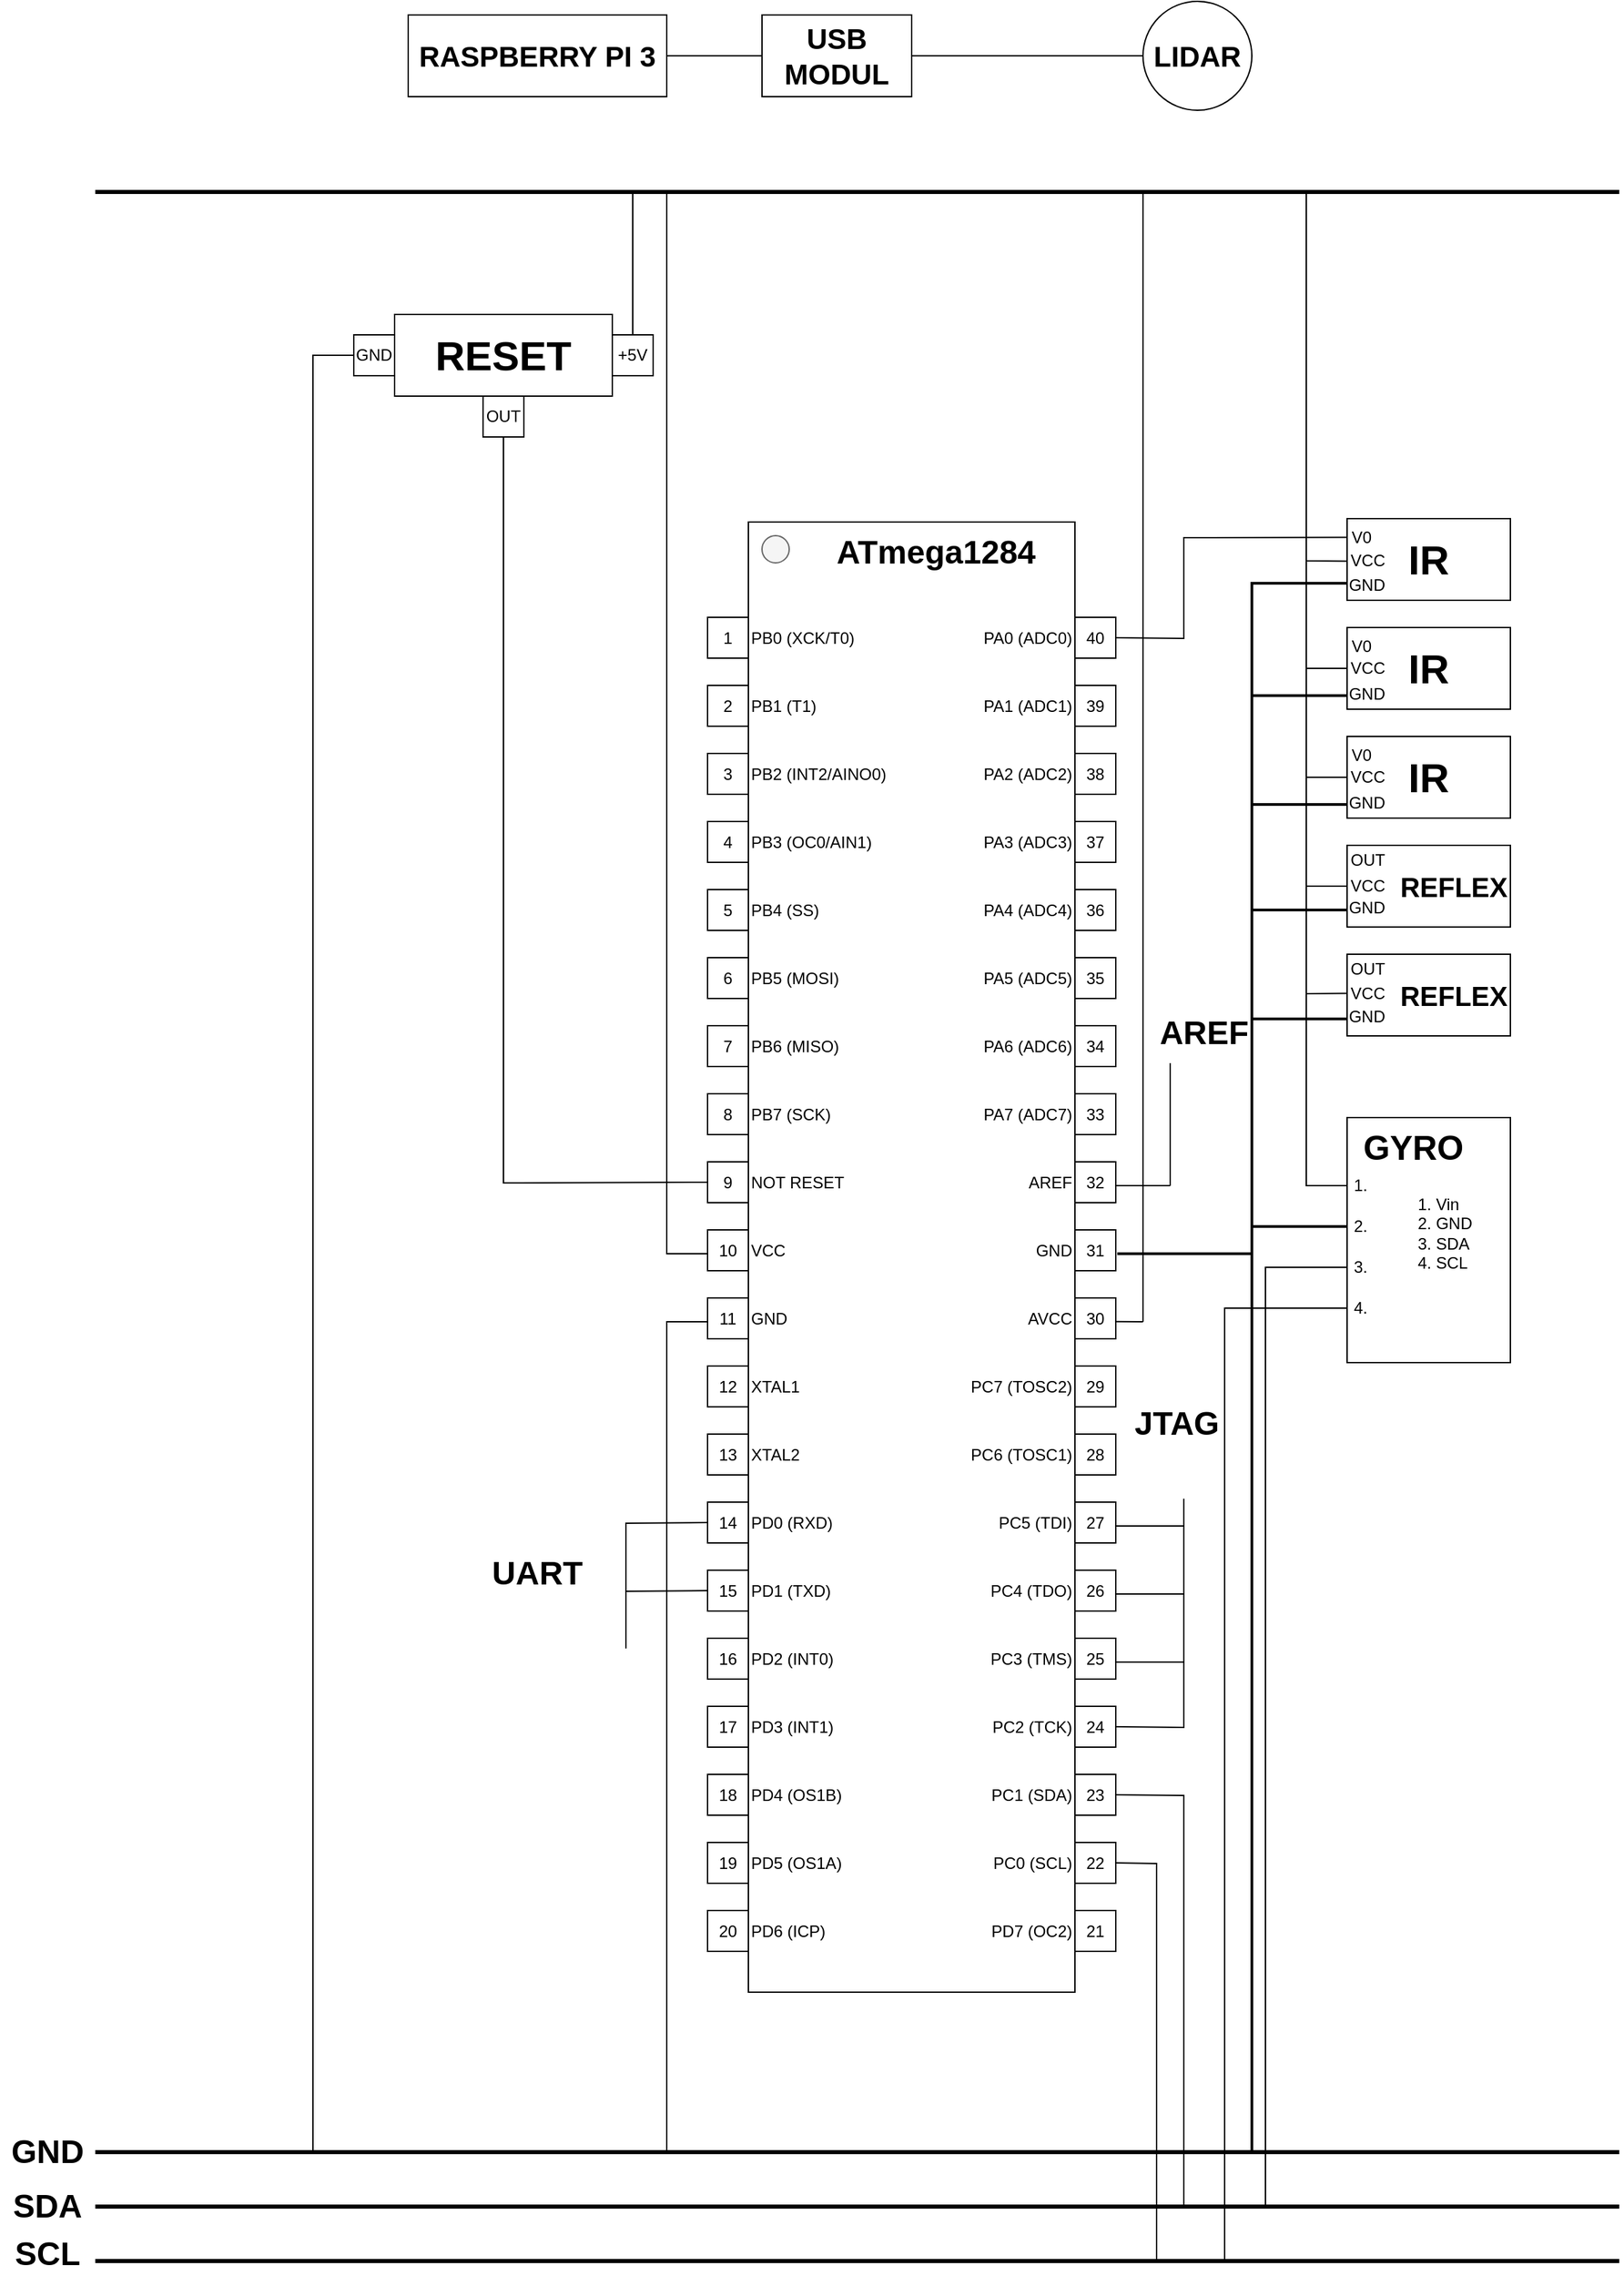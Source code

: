 <mxfile version="22.0.2" type="device">
  <diagram name="Page-1" id="6C6t73wL5U_exs-AvIqG">
    <mxGraphModel dx="2018" dy="1674" grid="1" gridSize="10" guides="1" tooltips="1" connect="1" arrows="1" fold="1" page="1" pageScale="1" pageWidth="850" pageHeight="1100" math="0" shadow="0">
      <root>
        <mxCell id="0" />
        <mxCell id="1" parent="0" />
        <mxCell id="EvVna4faZcCAItMm56S3-195" value="" style="rounded=0;whiteSpace=wrap;html=1;" parent="1" vertex="1">
          <mxGeometry x="1440" y="602.5" width="240" height="1080" as="geometry" />
        </mxCell>
        <mxCell id="EvVna4faZcCAItMm56S3-196" value="1" style="whiteSpace=wrap;html=1;aspect=fixed;" parent="1" vertex="1">
          <mxGeometry x="1410" y="672.5" width="30" height="30" as="geometry" />
        </mxCell>
        <mxCell id="EvVna4faZcCAItMm56S3-197" value="2" style="whiteSpace=wrap;html=1;aspect=fixed;" parent="1" vertex="1">
          <mxGeometry x="1410" y="722.5" width="30" height="30" as="geometry" />
        </mxCell>
        <mxCell id="EvVna4faZcCAItMm56S3-198" value="3" style="whiteSpace=wrap;html=1;aspect=fixed;" parent="1" vertex="1">
          <mxGeometry x="1410" y="772.5" width="30" height="30" as="geometry" />
        </mxCell>
        <mxCell id="EvVna4faZcCAItMm56S3-199" value="4" style="whiteSpace=wrap;html=1;aspect=fixed;" parent="1" vertex="1">
          <mxGeometry x="1410" y="822.5" width="30" height="30" as="geometry" />
        </mxCell>
        <mxCell id="EvVna4faZcCAItMm56S3-200" value="5" style="whiteSpace=wrap;html=1;aspect=fixed;" parent="1" vertex="1">
          <mxGeometry x="1410" y="872.5" width="30" height="30" as="geometry" />
        </mxCell>
        <mxCell id="EvVna4faZcCAItMm56S3-201" value="6" style="whiteSpace=wrap;html=1;aspect=fixed;" parent="1" vertex="1">
          <mxGeometry x="1410" y="922.5" width="30" height="30" as="geometry" />
        </mxCell>
        <mxCell id="EvVna4faZcCAItMm56S3-202" value="7" style="whiteSpace=wrap;html=1;aspect=fixed;" parent="1" vertex="1">
          <mxGeometry x="1410" y="972.5" width="30" height="30" as="geometry" />
        </mxCell>
        <mxCell id="EvVna4faZcCAItMm56S3-203" value="8" style="whiteSpace=wrap;html=1;aspect=fixed;" parent="1" vertex="1">
          <mxGeometry x="1410" y="1022.5" width="30" height="30" as="geometry" />
        </mxCell>
        <mxCell id="EvVna4faZcCAItMm56S3-204" value="9" style="whiteSpace=wrap;html=1;aspect=fixed;" parent="1" vertex="1">
          <mxGeometry x="1410" y="1072.5" width="30" height="30" as="geometry" />
        </mxCell>
        <mxCell id="EvVna4faZcCAItMm56S3-205" value="10" style="whiteSpace=wrap;html=1;aspect=fixed;" parent="1" vertex="1">
          <mxGeometry x="1410" y="1122.5" width="30" height="30" as="geometry" />
        </mxCell>
        <mxCell id="EvVna4faZcCAItMm56S3-206" value="11" style="whiteSpace=wrap;html=1;aspect=fixed;" parent="1" vertex="1">
          <mxGeometry x="1410" y="1172.5" width="30" height="30" as="geometry" />
        </mxCell>
        <mxCell id="EvVna4faZcCAItMm56S3-207" value="12" style="whiteSpace=wrap;html=1;aspect=fixed;" parent="1" vertex="1">
          <mxGeometry x="1410" y="1222.5" width="30" height="30" as="geometry" />
        </mxCell>
        <mxCell id="EvVna4faZcCAItMm56S3-208" value="13" style="whiteSpace=wrap;html=1;aspect=fixed;" parent="1" vertex="1">
          <mxGeometry x="1410" y="1272.5" width="30" height="30" as="geometry" />
        </mxCell>
        <mxCell id="EvVna4faZcCAItMm56S3-209" value="14" style="whiteSpace=wrap;html=1;aspect=fixed;" parent="1" vertex="1">
          <mxGeometry x="1410" y="1322.5" width="30" height="30" as="geometry" />
        </mxCell>
        <mxCell id="EvVna4faZcCAItMm56S3-210" value="15" style="whiteSpace=wrap;html=1;aspect=fixed;" parent="1" vertex="1">
          <mxGeometry x="1410" y="1372.5" width="30" height="30" as="geometry" />
        </mxCell>
        <mxCell id="EvVna4faZcCAItMm56S3-211" value="16" style="whiteSpace=wrap;html=1;aspect=fixed;" parent="1" vertex="1">
          <mxGeometry x="1410" y="1422.5" width="30" height="30" as="geometry" />
        </mxCell>
        <mxCell id="EvVna4faZcCAItMm56S3-212" value="17" style="whiteSpace=wrap;html=1;aspect=fixed;" parent="1" vertex="1">
          <mxGeometry x="1410" y="1472.5" width="30" height="30" as="geometry" />
        </mxCell>
        <mxCell id="EvVna4faZcCAItMm56S3-213" value="18" style="whiteSpace=wrap;html=1;aspect=fixed;" parent="1" vertex="1">
          <mxGeometry x="1410" y="1522.5" width="30" height="30" as="geometry" />
        </mxCell>
        <mxCell id="EvVna4faZcCAItMm56S3-214" value="19" style="whiteSpace=wrap;html=1;aspect=fixed;" parent="1" vertex="1">
          <mxGeometry x="1410" y="1572.5" width="30" height="30" as="geometry" />
        </mxCell>
        <mxCell id="EvVna4faZcCAItMm56S3-215" value="20" style="whiteSpace=wrap;html=1;aspect=fixed;" parent="1" vertex="1">
          <mxGeometry x="1410" y="1622.5" width="30" height="30" as="geometry" />
        </mxCell>
        <mxCell id="EvVna4faZcCAItMm56S3-216" value="40" style="whiteSpace=wrap;html=1;aspect=fixed;" parent="1" vertex="1">
          <mxGeometry x="1680" y="672.5" width="30" height="30" as="geometry" />
        </mxCell>
        <mxCell id="EvVna4faZcCAItMm56S3-217" value="39" style="whiteSpace=wrap;html=1;aspect=fixed;" parent="1" vertex="1">
          <mxGeometry x="1680" y="722.5" width="30" height="30" as="geometry" />
        </mxCell>
        <mxCell id="EvVna4faZcCAItMm56S3-218" value="38" style="whiteSpace=wrap;html=1;aspect=fixed;" parent="1" vertex="1">
          <mxGeometry x="1680" y="772.5" width="30" height="30" as="geometry" />
        </mxCell>
        <mxCell id="EvVna4faZcCAItMm56S3-219" value="37" style="whiteSpace=wrap;html=1;aspect=fixed;" parent="1" vertex="1">
          <mxGeometry x="1680" y="822.5" width="30" height="30" as="geometry" />
        </mxCell>
        <mxCell id="EvVna4faZcCAItMm56S3-220" value="36" style="whiteSpace=wrap;html=1;aspect=fixed;" parent="1" vertex="1">
          <mxGeometry x="1680" y="872.5" width="30" height="30" as="geometry" />
        </mxCell>
        <mxCell id="EvVna4faZcCAItMm56S3-221" value="35" style="whiteSpace=wrap;html=1;aspect=fixed;" parent="1" vertex="1">
          <mxGeometry x="1680" y="922.5" width="30" height="30" as="geometry" />
        </mxCell>
        <mxCell id="EvVna4faZcCAItMm56S3-222" value="34" style="whiteSpace=wrap;html=1;aspect=fixed;" parent="1" vertex="1">
          <mxGeometry x="1680" y="972.5" width="30" height="30" as="geometry" />
        </mxCell>
        <mxCell id="EvVna4faZcCAItMm56S3-223" value="33" style="whiteSpace=wrap;html=1;aspect=fixed;" parent="1" vertex="1">
          <mxGeometry x="1680" y="1022.5" width="30" height="30" as="geometry" />
        </mxCell>
        <mxCell id="EvVna4faZcCAItMm56S3-224" value="32" style="whiteSpace=wrap;html=1;aspect=fixed;" parent="1" vertex="1">
          <mxGeometry x="1680" y="1072.5" width="30" height="30" as="geometry" />
        </mxCell>
        <mxCell id="EvVna4faZcCAItMm56S3-225" value="31" style="whiteSpace=wrap;html=1;aspect=fixed;" parent="1" vertex="1">
          <mxGeometry x="1680" y="1122.5" width="30" height="30" as="geometry" />
        </mxCell>
        <mxCell id="EvVna4faZcCAItMm56S3-226" value="30" style="whiteSpace=wrap;html=1;aspect=fixed;" parent="1" vertex="1">
          <mxGeometry x="1680" y="1172.5" width="30" height="30" as="geometry" />
        </mxCell>
        <mxCell id="EvVna4faZcCAItMm56S3-227" value="29" style="whiteSpace=wrap;html=1;aspect=fixed;" parent="1" vertex="1">
          <mxGeometry x="1680" y="1222.5" width="30" height="30" as="geometry" />
        </mxCell>
        <mxCell id="EvVna4faZcCAItMm56S3-228" value="28" style="whiteSpace=wrap;html=1;aspect=fixed;" parent="1" vertex="1">
          <mxGeometry x="1680" y="1272.5" width="30" height="30" as="geometry" />
        </mxCell>
        <mxCell id="EvVna4faZcCAItMm56S3-229" value="27" style="whiteSpace=wrap;html=1;aspect=fixed;" parent="1" vertex="1">
          <mxGeometry x="1680" y="1322.5" width="30" height="30" as="geometry" />
        </mxCell>
        <mxCell id="EvVna4faZcCAItMm56S3-230" value="26" style="whiteSpace=wrap;html=1;aspect=fixed;" parent="1" vertex="1">
          <mxGeometry x="1680" y="1372.5" width="30" height="30" as="geometry" />
        </mxCell>
        <mxCell id="EvVna4faZcCAItMm56S3-231" value="25" style="whiteSpace=wrap;html=1;aspect=fixed;" parent="1" vertex="1">
          <mxGeometry x="1680" y="1422.5" width="30" height="30" as="geometry" />
        </mxCell>
        <mxCell id="EvVna4faZcCAItMm56S3-232" value="24" style="whiteSpace=wrap;html=1;aspect=fixed;" parent="1" vertex="1">
          <mxGeometry x="1680" y="1472.5" width="30" height="30" as="geometry" />
        </mxCell>
        <mxCell id="EvVna4faZcCAItMm56S3-233" value="23" style="whiteSpace=wrap;html=1;aspect=fixed;" parent="1" vertex="1">
          <mxGeometry x="1680" y="1522.5" width="30" height="30" as="geometry" />
        </mxCell>
        <mxCell id="EvVna4faZcCAItMm56S3-234" value="22" style="whiteSpace=wrap;html=1;aspect=fixed;" parent="1" vertex="1">
          <mxGeometry x="1680" y="1572.5" width="30" height="30" as="geometry" />
        </mxCell>
        <mxCell id="EvVna4faZcCAItMm56S3-235" value="21" style="whiteSpace=wrap;html=1;aspect=fixed;" parent="1" vertex="1">
          <mxGeometry x="1680" y="1622.5" width="30" height="30" as="geometry" />
        </mxCell>
        <mxCell id="EvVna4faZcCAItMm56S3-236" value="PB0 (XCK/T0)" style="text;html=1;strokeColor=none;fillColor=none;align=left;verticalAlign=middle;whiteSpace=wrap;rounded=0;" parent="1" vertex="1">
          <mxGeometry x="1440" y="672.5" width="100" height="30" as="geometry" />
        </mxCell>
        <mxCell id="EvVna4faZcCAItMm56S3-237" value="&lt;div align=&quot;right&quot;&gt;PA0 (ADC0)&lt;/div&gt;" style="text;html=1;strokeColor=none;fillColor=none;align=right;verticalAlign=middle;whiteSpace=wrap;rounded=0;" parent="1" vertex="1">
          <mxGeometry x="1580" y="672.5" width="100" height="30" as="geometry" />
        </mxCell>
        <mxCell id="EvVna4faZcCAItMm56S3-238" value="PB1 (T1)" style="text;html=1;strokeColor=none;fillColor=none;align=left;verticalAlign=middle;whiteSpace=wrap;rounded=0;" parent="1" vertex="1">
          <mxGeometry x="1440" y="722.5" width="100" height="30" as="geometry" />
        </mxCell>
        <mxCell id="EvVna4faZcCAItMm56S3-239" value="&lt;div align=&quot;right&quot;&gt;PA1 (ADC1)&lt;/div&gt;" style="text;html=1;strokeColor=none;fillColor=none;align=right;verticalAlign=middle;whiteSpace=wrap;rounded=0;" parent="1" vertex="1">
          <mxGeometry x="1580" y="722.5" width="100" height="30" as="geometry" />
        </mxCell>
        <mxCell id="EvVna4faZcCAItMm56S3-240" value="PB2 (INT2/AINO0)" style="text;html=1;strokeColor=none;fillColor=none;align=left;verticalAlign=middle;whiteSpace=wrap;rounded=0;" parent="1" vertex="1">
          <mxGeometry x="1440" y="772.5" width="110" height="30" as="geometry" />
        </mxCell>
        <mxCell id="EvVna4faZcCAItMm56S3-241" value="&lt;div align=&quot;right&quot;&gt;PA2 (ADC2)&lt;/div&gt;" style="text;html=1;strokeColor=none;fillColor=none;align=right;verticalAlign=middle;whiteSpace=wrap;rounded=0;" parent="1" vertex="1">
          <mxGeometry x="1580" y="772.5" width="100" height="30" as="geometry" />
        </mxCell>
        <mxCell id="EvVna4faZcCAItMm56S3-242" value="PB3 (OC0/AIN1)" style="text;html=1;strokeColor=none;fillColor=none;align=left;verticalAlign=middle;whiteSpace=wrap;rounded=0;" parent="1" vertex="1">
          <mxGeometry x="1440" y="822.5" width="100" height="30" as="geometry" />
        </mxCell>
        <mxCell id="EvVna4faZcCAItMm56S3-243" value="&lt;div align=&quot;right&quot;&gt;PA3 (ADC3)&lt;/div&gt;" style="text;html=1;strokeColor=none;fillColor=none;align=right;verticalAlign=middle;whiteSpace=wrap;rounded=0;" parent="1" vertex="1">
          <mxGeometry x="1580" y="822.5" width="100" height="30" as="geometry" />
        </mxCell>
        <mxCell id="EvVna4faZcCAItMm56S3-244" value="&lt;div align=&quot;left&quot;&gt;PB4 (SS)&lt;/div&gt;" style="text;html=1;strokeColor=none;fillColor=none;align=left;verticalAlign=middle;whiteSpace=wrap;rounded=0;" parent="1" vertex="1">
          <mxGeometry x="1440" y="872.5" width="100" height="30" as="geometry" />
        </mxCell>
        <mxCell id="EvVna4faZcCAItMm56S3-245" value="&lt;div align=&quot;right&quot;&gt;PA4 (ADC4)&lt;/div&gt;" style="text;html=1;strokeColor=none;fillColor=none;align=right;verticalAlign=middle;whiteSpace=wrap;rounded=0;" parent="1" vertex="1">
          <mxGeometry x="1580" y="872.5" width="100" height="30" as="geometry" />
        </mxCell>
        <mxCell id="EvVna4faZcCAItMm56S3-246" value="&lt;div align=&quot;left&quot;&gt;PB5 (MOSI)&lt;br&gt;&lt;/div&gt;" style="text;html=1;strokeColor=none;fillColor=none;align=left;verticalAlign=middle;whiteSpace=wrap;rounded=0;" parent="1" vertex="1">
          <mxGeometry x="1440" y="922.5" width="100" height="30" as="geometry" />
        </mxCell>
        <mxCell id="EvVna4faZcCAItMm56S3-247" value="PA5 (ADC5)" style="text;html=1;strokeColor=none;fillColor=none;align=right;verticalAlign=middle;whiteSpace=wrap;rounded=0;" parent="1" vertex="1">
          <mxGeometry x="1580" y="922.5" width="100" height="30" as="geometry" />
        </mxCell>
        <mxCell id="EvVna4faZcCAItMm56S3-248" value="PB6 (MISO)" style="text;html=1;strokeColor=none;fillColor=none;align=left;verticalAlign=middle;whiteSpace=wrap;rounded=0;" parent="1" vertex="1">
          <mxGeometry x="1440" y="972.5" width="100" height="30" as="geometry" />
        </mxCell>
        <mxCell id="EvVna4faZcCAItMm56S3-249" value="PA6 (ADC6)" style="text;html=1;strokeColor=none;fillColor=none;align=right;verticalAlign=middle;whiteSpace=wrap;rounded=0;" parent="1" vertex="1">
          <mxGeometry x="1580" y="972.5" width="100" height="30" as="geometry" />
        </mxCell>
        <mxCell id="EvVna4faZcCAItMm56S3-250" value="PB7 (SCK)" style="text;html=1;strokeColor=none;fillColor=none;align=left;verticalAlign=middle;whiteSpace=wrap;rounded=0;" parent="1" vertex="1">
          <mxGeometry x="1440" y="1022.5" width="100" height="30" as="geometry" />
        </mxCell>
        <mxCell id="EvVna4faZcCAItMm56S3-251" value="PA7 (ADC7)" style="text;html=1;strokeColor=none;fillColor=none;align=right;verticalAlign=middle;whiteSpace=wrap;rounded=0;" parent="1" vertex="1">
          <mxGeometry x="1580" y="1022.5" width="100" height="30" as="geometry" />
        </mxCell>
        <mxCell id="EvVna4faZcCAItMm56S3-252" value="NOT RESET" style="text;html=1;strokeColor=none;fillColor=none;align=left;verticalAlign=middle;whiteSpace=wrap;rounded=0;" parent="1" vertex="1">
          <mxGeometry x="1440" y="1072.5" width="100" height="30" as="geometry" />
        </mxCell>
        <mxCell id="EvVna4faZcCAItMm56S3-253" value="AREF" style="text;html=1;strokeColor=none;fillColor=none;align=right;verticalAlign=middle;whiteSpace=wrap;rounded=0;" parent="1" vertex="1">
          <mxGeometry x="1580" y="1072.5" width="100" height="30" as="geometry" />
        </mxCell>
        <mxCell id="EvVna4faZcCAItMm56S3-254" value="VCC" style="text;html=1;strokeColor=none;fillColor=none;align=left;verticalAlign=middle;whiteSpace=wrap;rounded=0;" parent="1" vertex="1">
          <mxGeometry x="1440" y="1122.5" width="100" height="30" as="geometry" />
        </mxCell>
        <mxCell id="EvVna4faZcCAItMm56S3-255" value="GND" style="text;html=1;strokeColor=none;fillColor=none;align=right;verticalAlign=middle;whiteSpace=wrap;rounded=0;" parent="1" vertex="1">
          <mxGeometry x="1580" y="1122.5" width="100" height="30" as="geometry" />
        </mxCell>
        <mxCell id="EvVna4faZcCAItMm56S3-256" value="GND" style="text;html=1;strokeColor=none;fillColor=none;align=left;verticalAlign=middle;whiteSpace=wrap;rounded=0;" parent="1" vertex="1">
          <mxGeometry x="1440" y="1172.5" width="100" height="30" as="geometry" />
        </mxCell>
        <mxCell id="EvVna4faZcCAItMm56S3-257" value="AVCC" style="text;html=1;strokeColor=none;fillColor=none;align=right;verticalAlign=middle;whiteSpace=wrap;rounded=0;" parent="1" vertex="1">
          <mxGeometry x="1580" y="1172.5" width="100" height="30" as="geometry" />
        </mxCell>
        <mxCell id="EvVna4faZcCAItMm56S3-258" value="XTAL1" style="text;html=1;strokeColor=none;fillColor=none;align=left;verticalAlign=middle;whiteSpace=wrap;rounded=0;" parent="1" vertex="1">
          <mxGeometry x="1440" y="1222.5" width="100" height="30" as="geometry" />
        </mxCell>
        <mxCell id="EvVna4faZcCAItMm56S3-259" value="PC7 (TOSC2)" style="text;html=1;strokeColor=none;fillColor=none;align=right;verticalAlign=middle;whiteSpace=wrap;rounded=0;" parent="1" vertex="1">
          <mxGeometry x="1580" y="1222.5" width="100" height="30" as="geometry" />
        </mxCell>
        <mxCell id="EvVna4faZcCAItMm56S3-260" value="PD0 (RXD)" style="text;html=1;strokeColor=none;fillColor=none;align=left;verticalAlign=middle;whiteSpace=wrap;rounded=0;" parent="1" vertex="1">
          <mxGeometry x="1440" y="1322.5" width="100" height="30" as="geometry" />
        </mxCell>
        <mxCell id="EvVna4faZcCAItMm56S3-261" value="PC6 (TOSC1)" style="text;html=1;strokeColor=none;fillColor=none;align=right;verticalAlign=middle;whiteSpace=wrap;rounded=0;" parent="1" vertex="1">
          <mxGeometry x="1580" y="1272.5" width="100" height="30" as="geometry" />
        </mxCell>
        <mxCell id="EvVna4faZcCAItMm56S3-262" value="PD1 (TXD)" style="text;html=1;strokeColor=none;fillColor=none;align=left;verticalAlign=middle;whiteSpace=wrap;rounded=0;" parent="1" vertex="1">
          <mxGeometry x="1440" y="1372.5" width="100" height="30" as="geometry" />
        </mxCell>
        <mxCell id="EvVna4faZcCAItMm56S3-263" value="PC5 (TDI)" style="text;html=1;strokeColor=none;fillColor=none;align=right;verticalAlign=middle;whiteSpace=wrap;rounded=0;" parent="1" vertex="1">
          <mxGeometry x="1580" y="1322.5" width="100" height="30" as="geometry" />
        </mxCell>
        <mxCell id="EvVna4faZcCAItMm56S3-264" value="PD2 (INT0)" style="text;html=1;strokeColor=none;fillColor=none;align=left;verticalAlign=middle;whiteSpace=wrap;rounded=0;" parent="1" vertex="1">
          <mxGeometry x="1440" y="1422.5" width="100" height="30" as="geometry" />
        </mxCell>
        <mxCell id="EvVna4faZcCAItMm56S3-265" value="PC4 (TDO)" style="text;html=1;strokeColor=none;fillColor=none;align=right;verticalAlign=middle;whiteSpace=wrap;rounded=0;" parent="1" vertex="1">
          <mxGeometry x="1580" y="1372.5" width="100" height="30" as="geometry" />
        </mxCell>
        <mxCell id="EvVna4faZcCAItMm56S3-266" value="PD3 (INT1)" style="text;html=1;strokeColor=none;fillColor=none;align=left;verticalAlign=middle;whiteSpace=wrap;rounded=0;" parent="1" vertex="1">
          <mxGeometry x="1440" y="1472.5" width="100" height="30" as="geometry" />
        </mxCell>
        <mxCell id="EvVna4faZcCAItMm56S3-267" value="PC3 (TMS)" style="text;html=1;strokeColor=none;fillColor=none;align=right;verticalAlign=middle;whiteSpace=wrap;rounded=0;" parent="1" vertex="1">
          <mxGeometry x="1580" y="1422.5" width="100" height="30" as="geometry" />
        </mxCell>
        <mxCell id="EvVna4faZcCAItMm56S3-268" value="PD4 (OS1B)" style="text;html=1;strokeColor=none;fillColor=none;align=left;verticalAlign=middle;whiteSpace=wrap;rounded=0;" parent="1" vertex="1">
          <mxGeometry x="1440" y="1522.5" width="100" height="30" as="geometry" />
        </mxCell>
        <mxCell id="EvVna4faZcCAItMm56S3-269" value="PC2 (TCK)" style="text;html=1;strokeColor=none;fillColor=none;align=right;verticalAlign=middle;whiteSpace=wrap;rounded=0;" parent="1" vertex="1">
          <mxGeometry x="1580" y="1472.5" width="100" height="30" as="geometry" />
        </mxCell>
        <mxCell id="EvVna4faZcCAItMm56S3-270" value="PC1 (SDA)" style="text;html=1;strokeColor=none;fillColor=none;align=right;verticalAlign=middle;whiteSpace=wrap;rounded=0;" parent="1" vertex="1">
          <mxGeometry x="1580" y="1522.5" width="100" height="30" as="geometry" />
        </mxCell>
        <mxCell id="EvVna4faZcCAItMm56S3-271" value="PC0 (SCL)" style="text;html=1;strokeColor=none;fillColor=none;align=right;verticalAlign=middle;whiteSpace=wrap;rounded=0;" parent="1" vertex="1">
          <mxGeometry x="1580" y="1572.5" width="100" height="30" as="geometry" />
        </mxCell>
        <mxCell id="EvVna4faZcCAItMm56S3-272" value="PD7 (OC2)" style="text;html=1;strokeColor=none;fillColor=none;align=right;verticalAlign=middle;whiteSpace=wrap;rounded=0;" parent="1" vertex="1">
          <mxGeometry x="1580" y="1622.5" width="100" height="30" as="geometry" />
        </mxCell>
        <mxCell id="EvVna4faZcCAItMm56S3-273" value="XTAL2" style="text;html=1;strokeColor=none;fillColor=none;align=left;verticalAlign=middle;whiteSpace=wrap;rounded=0;" parent="1" vertex="1">
          <mxGeometry x="1440" y="1272.5" width="100" height="30" as="geometry" />
        </mxCell>
        <mxCell id="EvVna4faZcCAItMm56S3-274" value="PD5 (OS1A)" style="text;html=1;strokeColor=none;fillColor=none;align=left;verticalAlign=middle;whiteSpace=wrap;rounded=0;" parent="1" vertex="1">
          <mxGeometry x="1440" y="1572.5" width="100" height="30" as="geometry" />
        </mxCell>
        <mxCell id="EvVna4faZcCAItMm56S3-275" value="PD6 (ICP)" style="text;html=1;strokeColor=none;fillColor=none;align=left;verticalAlign=middle;whiteSpace=wrap;rounded=0;" parent="1" vertex="1">
          <mxGeometry x="1440" y="1622.5" width="100" height="30" as="geometry" />
        </mxCell>
        <mxCell id="EvVna4faZcCAItMm56S3-276" value="" style="ellipse;whiteSpace=wrap;html=1;aspect=fixed;fillColor=#f5f5f5;fontColor=#333333;strokeColor=#666666;" parent="1" vertex="1">
          <mxGeometry x="1450" y="612.5" width="20" height="20" as="geometry" />
        </mxCell>
        <mxCell id="EvVna4faZcCAItMm56S3-277" value="&lt;h1&gt;ATmega1284&lt;/h1&gt;" style="text;html=1;strokeColor=none;fillColor=none;spacing=5;spacingTop=-20;whiteSpace=wrap;overflow=hidden;rounded=0;align=center;" parent="1" vertex="1">
          <mxGeometry x="1482.5" y="605" width="190" height="35" as="geometry" />
        </mxCell>
        <mxCell id="EvVna4faZcCAItMm56S3-407" value="" style="endArrow=none;html=1;rounded=0;strokeWidth=3;" parent="1" edge="1">
          <mxGeometry width="50" height="50" relative="1" as="geometry">
            <mxPoint x="960" y="360" as="sourcePoint" />
            <mxPoint x="2080" y="360" as="targetPoint" />
          </mxGeometry>
        </mxCell>
        <mxCell id="EvVna4faZcCAItMm56S3-408" value="" style="endArrow=none;html=1;rounded=0;strokeWidth=3;" parent="1" edge="1">
          <mxGeometry width="50" height="50" relative="1" as="geometry">
            <mxPoint x="960" y="1800" as="sourcePoint" />
            <mxPoint x="2080" y="1800" as="targetPoint" />
          </mxGeometry>
        </mxCell>
        <mxCell id="EvVna4faZcCAItMm56S3-409" value="" style="endArrow=none;html=1;rounded=0;strokeWidth=3;" parent="1" edge="1">
          <mxGeometry width="50" height="50" relative="1" as="geometry">
            <mxPoint x="960" y="1840" as="sourcePoint" />
            <mxPoint x="2080" y="1840" as="targetPoint" />
          </mxGeometry>
        </mxCell>
        <mxCell id="EvVna4faZcCAItMm56S3-410" value="" style="endArrow=none;html=1;rounded=0;strokeWidth=3;" parent="1" edge="1">
          <mxGeometry width="50" height="50" relative="1" as="geometry">
            <mxPoint x="960" y="1880" as="sourcePoint" />
            <mxPoint x="2080" y="1880" as="targetPoint" />
          </mxGeometry>
        </mxCell>
        <mxCell id="EvVna4faZcCAItMm56S3-411" value="&lt;font style=&quot;font-size: 30px;&quot;&gt;&lt;b&gt;IR&lt;/b&gt;&lt;/font&gt;" style="rounded=0;whiteSpace=wrap;html=1;" parent="1" vertex="1">
          <mxGeometry x="1880" y="600" width="120" height="60" as="geometry" />
        </mxCell>
        <mxCell id="EvVna4faZcCAItMm56S3-414" value="&lt;div align=&quot;right&quot;&gt;&lt;font size=&quot;1&quot;&gt;&lt;b style=&quot;font-size: 20px;&quot;&gt;REFLEX&lt;/b&gt;&lt;/font&gt;&lt;/div&gt;" style="rounded=0;whiteSpace=wrap;html=1;align=right;" parent="1" vertex="1">
          <mxGeometry x="1880" y="840" width="120" height="60" as="geometry" />
        </mxCell>
        <mxCell id="EvVna4faZcCAItMm56S3-415" value="&lt;div align=&quot;right&quot;&gt;&lt;font size=&quot;1&quot;&gt;&lt;b style=&quot;font-size: 20px;&quot;&gt;REFLEX&lt;/b&gt;&lt;/font&gt;&lt;/div&gt;" style="rounded=0;whiteSpace=wrap;html=1;align=right;" parent="1" vertex="1">
          <mxGeometry x="1880" y="920" width="120" height="60" as="geometry" />
        </mxCell>
        <mxCell id="EvVna4faZcCAItMm56S3-416" value="" style="group" parent="1" vertex="1" connectable="0">
          <mxGeometry x="1880" y="1040" width="120" height="180" as="geometry" />
        </mxCell>
        <mxCell id="EvVna4faZcCAItMm56S3-417" value="" style="rounded=0;whiteSpace=wrap;html=1;" parent="EvVna4faZcCAItMm56S3-416" vertex="1">
          <mxGeometry width="120" height="180" as="geometry" />
        </mxCell>
        <mxCell id="EvVna4faZcCAItMm56S3-418" value="&lt;div&gt;&lt;span style=&quot;font-weight: normal;&quot;&gt;1. Vin&lt;/span&gt;&lt;/div&gt;&lt;div&gt;&lt;span style=&quot;font-weight: normal;&quot;&gt;2. GND&lt;br&gt;&lt;/span&gt;&lt;/div&gt;&lt;div&gt;&lt;span style=&quot;font-weight: normal;&quot;&gt;3. SDA&lt;/span&gt;&lt;/div&gt;&lt;div&gt;&lt;span style=&quot;font-weight: normal;&quot;&gt;4. SCL&lt;/span&gt;&lt;br&gt;&lt;/div&gt;" style="text;whiteSpace=wrap;html=1;align=left;fontStyle=1" parent="EvVna4faZcCAItMm56S3-416" vertex="1">
          <mxGeometry x="50" y="50" width="50" height="86.15" as="geometry" />
        </mxCell>
        <mxCell id="EvVna4faZcCAItMm56S3-419" value="2." style="text;html=1;strokeColor=none;fillColor=none;align=center;verticalAlign=middle;whiteSpace=wrap;rounded=0;" parent="EvVna4faZcCAItMm56S3-416" vertex="1">
          <mxGeometry y="70" width="20" height="20" as="geometry" />
        </mxCell>
        <mxCell id="EvVna4faZcCAItMm56S3-420" value="3." style="text;html=1;strokeColor=none;fillColor=none;align=center;verticalAlign=middle;whiteSpace=wrap;rounded=0;" parent="EvVna4faZcCAItMm56S3-416" vertex="1">
          <mxGeometry y="100" width="20" height="20" as="geometry" />
        </mxCell>
        <mxCell id="EvVna4faZcCAItMm56S3-421" value="4." style="text;html=1;strokeColor=none;fillColor=none;align=center;verticalAlign=middle;whiteSpace=wrap;rounded=0;" parent="EvVna4faZcCAItMm56S3-416" vertex="1">
          <mxGeometry y="130" width="20" height="20" as="geometry" />
        </mxCell>
        <mxCell id="EvVna4faZcCAItMm56S3-422" value="1." style="text;html=1;strokeColor=none;fillColor=none;align=center;verticalAlign=middle;whiteSpace=wrap;rounded=0;" parent="EvVna4faZcCAItMm56S3-416" vertex="1">
          <mxGeometry y="40" width="20" height="20" as="geometry" />
        </mxCell>
        <mxCell id="EvVna4faZcCAItMm56S3-423" value="&lt;b&gt;GYRO&lt;/b&gt;" style="text;whiteSpace=wrap;html=1;fontSize=25;" parent="EvVna4faZcCAItMm56S3-416" vertex="1">
          <mxGeometry x="10" width="80" height="40" as="geometry" />
        </mxCell>
        <mxCell id="EvVna4faZcCAItMm56S3-429" value="V0" style="text;html=1;strokeColor=none;fillColor=none;align=right;verticalAlign=middle;whiteSpace=wrap;rounded=0;" parent="1" vertex="1">
          <mxGeometry x="1880" y="607.5" width="20" height="12.5" as="geometry" />
        </mxCell>
        <mxCell id="EvVna4faZcCAItMm56S3-431" value="VCC" style="text;html=1;strokeColor=none;fillColor=none;align=right;verticalAlign=middle;whiteSpace=wrap;rounded=0;" parent="1" vertex="1">
          <mxGeometry x="1880" y="622.5" width="30" height="17.5" as="geometry" />
        </mxCell>
        <mxCell id="EvVna4faZcCAItMm56S3-433" value="GND" style="text;html=1;strokeColor=none;fillColor=none;align=right;verticalAlign=middle;whiteSpace=wrap;rounded=0;" parent="1" vertex="1">
          <mxGeometry x="1880" y="640" width="30" height="17.5" as="geometry" />
        </mxCell>
        <mxCell id="EvVna4faZcCAItMm56S3-445" value="&lt;font style=&quot;font-size: 30px;&quot;&gt;&lt;b&gt;IR&lt;/b&gt;&lt;/font&gt;" style="rounded=0;whiteSpace=wrap;html=1;" parent="1" vertex="1">
          <mxGeometry x="1880" y="680" width="120" height="60" as="geometry" />
        </mxCell>
        <mxCell id="EvVna4faZcCAItMm56S3-446" value="V0" style="text;html=1;strokeColor=none;fillColor=none;align=right;verticalAlign=middle;whiteSpace=wrap;rounded=0;" parent="1" vertex="1">
          <mxGeometry x="1880" y="687.5" width="20" height="12.5" as="geometry" />
        </mxCell>
        <mxCell id="EvVna4faZcCAItMm56S3-447" value="VCC" style="text;html=1;strokeColor=none;fillColor=none;align=right;verticalAlign=middle;whiteSpace=wrap;rounded=0;" parent="1" vertex="1">
          <mxGeometry x="1880" y="701.25" width="30" height="17.5" as="geometry" />
        </mxCell>
        <mxCell id="EvVna4faZcCAItMm56S3-448" value="GND" style="text;html=1;strokeColor=none;fillColor=none;align=right;verticalAlign=middle;whiteSpace=wrap;rounded=0;" parent="1" vertex="1">
          <mxGeometry x="1880" y="720" width="30" height="17.5" as="geometry" />
        </mxCell>
        <mxCell id="EvVna4faZcCAItMm56S3-449" value="&lt;font style=&quot;font-size: 30px;&quot;&gt;&lt;b&gt;IR&lt;/b&gt;&lt;/font&gt;" style="rounded=0;whiteSpace=wrap;html=1;" parent="1" vertex="1">
          <mxGeometry x="1880" y="760" width="120" height="60" as="geometry" />
        </mxCell>
        <mxCell id="EvVna4faZcCAItMm56S3-450" value="V0" style="text;html=1;strokeColor=none;fillColor=none;align=right;verticalAlign=middle;whiteSpace=wrap;rounded=0;" parent="1" vertex="1">
          <mxGeometry x="1880" y="767.5" width="20" height="12.5" as="geometry" />
        </mxCell>
        <mxCell id="EvVna4faZcCAItMm56S3-451" value="VCC" style="text;html=1;strokeColor=none;fillColor=none;align=right;verticalAlign=middle;whiteSpace=wrap;rounded=0;" parent="1" vertex="1">
          <mxGeometry x="1880" y="781.25" width="30" height="17.5" as="geometry" />
        </mxCell>
        <mxCell id="EvVna4faZcCAItMm56S3-452" value="GND" style="text;html=1;strokeColor=none;fillColor=none;align=right;verticalAlign=middle;whiteSpace=wrap;rounded=0;" parent="1" vertex="1">
          <mxGeometry x="1880" y="800" width="30" height="17.5" as="geometry" />
        </mxCell>
        <mxCell id="EvVna4faZcCAItMm56S3-456" value="OUT" style="text;html=1;strokeColor=none;fillColor=none;align=right;verticalAlign=middle;whiteSpace=wrap;rounded=0;" parent="1" vertex="1">
          <mxGeometry x="1880" y="845" width="30" height="12.5" as="geometry" />
        </mxCell>
        <mxCell id="EvVna4faZcCAItMm56S3-457" value="VCC" style="text;html=1;strokeColor=none;fillColor=none;align=right;verticalAlign=middle;whiteSpace=wrap;rounded=0;" parent="1" vertex="1">
          <mxGeometry x="1880" y="861.25" width="30" height="17.5" as="geometry" />
        </mxCell>
        <mxCell id="EvVna4faZcCAItMm56S3-458" value="GND" style="text;html=1;strokeColor=none;fillColor=none;align=right;verticalAlign=middle;whiteSpace=wrap;rounded=0;" parent="1" vertex="1">
          <mxGeometry x="1880" y="877.5" width="30" height="17.5" as="geometry" />
        </mxCell>
        <mxCell id="EvVna4faZcCAItMm56S3-459" value="OUT" style="text;html=1;strokeColor=none;fillColor=none;align=right;verticalAlign=middle;whiteSpace=wrap;rounded=0;" parent="1" vertex="1">
          <mxGeometry x="1880" y="925" width="30" height="12.5" as="geometry" />
        </mxCell>
        <mxCell id="EvVna4faZcCAItMm56S3-460" value="VCC" style="text;html=1;strokeColor=none;fillColor=none;align=right;verticalAlign=middle;whiteSpace=wrap;rounded=0;" parent="1" vertex="1">
          <mxGeometry x="1880" y="940" width="30" height="17.5" as="geometry" />
        </mxCell>
        <mxCell id="EvVna4faZcCAItMm56S3-461" value="GND" style="text;html=1;strokeColor=none;fillColor=none;align=right;verticalAlign=middle;whiteSpace=wrap;rounded=0;" parent="1" vertex="1">
          <mxGeometry x="1880" y="957.5" width="30" height="17.5" as="geometry" />
        </mxCell>
        <mxCell id="EvVna4faZcCAItMm56S3-462" value="" style="endArrow=none;html=1;rounded=0;exitX=0;exitY=0.5;exitDx=0;exitDy=0;" parent="1" source="EvVna4faZcCAItMm56S3-431" edge="1">
          <mxGeometry width="50" height="50" relative="1" as="geometry">
            <mxPoint x="1770" y="600" as="sourcePoint" />
            <mxPoint x="1850" y="360" as="targetPoint" />
            <Array as="points">
              <mxPoint x="1850" y="631" />
            </Array>
          </mxGeometry>
        </mxCell>
        <mxCell id="EvVna4faZcCAItMm56S3-463" value="" style="endArrow=none;html=1;rounded=0;entryX=0;entryY=0.5;entryDx=0;entryDy=0;" parent="1" target="EvVna4faZcCAItMm56S3-447" edge="1">
          <mxGeometry width="50" height="50" relative="1" as="geometry">
            <mxPoint x="1850" y="360" as="sourcePoint" />
            <mxPoint x="1870" y="710" as="targetPoint" />
            <Array as="points">
              <mxPoint x="1850" y="540" />
              <mxPoint x="1850" y="710" />
            </Array>
          </mxGeometry>
        </mxCell>
        <mxCell id="EvVna4faZcCAItMm56S3-464" value="" style="endArrow=none;html=1;rounded=0;entryX=0;entryY=0.5;entryDx=0;entryDy=0;" parent="1" target="EvVna4faZcCAItMm56S3-451" edge="1">
          <mxGeometry width="50" height="50" relative="1" as="geometry">
            <mxPoint x="1850" y="360" as="sourcePoint" />
            <mxPoint x="1790" y="780" as="targetPoint" />
            <Array as="points">
              <mxPoint x="1850" y="710" />
              <mxPoint x="1850" y="790" />
            </Array>
          </mxGeometry>
        </mxCell>
        <mxCell id="EvVna4faZcCAItMm56S3-465" value="" style="endArrow=none;html=1;rounded=0;entryX=0;entryY=0.5;entryDx=0;entryDy=0;" parent="1" target="EvVna4faZcCAItMm56S3-457" edge="1">
          <mxGeometry width="50" height="50" relative="1" as="geometry">
            <mxPoint x="1850" y="360" as="sourcePoint" />
            <mxPoint x="1850" y="880" as="targetPoint" />
            <Array as="points">
              <mxPoint x="1850" y="870" />
            </Array>
          </mxGeometry>
        </mxCell>
        <mxCell id="EvVna4faZcCAItMm56S3-466" value="" style="endArrow=none;html=1;rounded=0;entryX=0;entryY=0.5;entryDx=0;entryDy=0;" parent="1" target="EvVna4faZcCAItMm56S3-460" edge="1">
          <mxGeometry width="50" height="50" relative="1" as="geometry">
            <mxPoint x="1850" y="360" as="sourcePoint" />
            <mxPoint x="1860" y="950" as="targetPoint" />
            <Array as="points">
              <mxPoint x="1850" y="949" />
            </Array>
          </mxGeometry>
        </mxCell>
        <mxCell id="EvVna4faZcCAItMm56S3-467" value="" style="endArrow=none;html=1;rounded=0;entryX=0;entryY=0.5;entryDx=0;entryDy=0;strokeWidth=2;" parent="1" target="EvVna4faZcCAItMm56S3-419" edge="1">
          <mxGeometry width="50" height="50" relative="1" as="geometry">
            <mxPoint x="1810" y="1800" as="sourcePoint" />
            <mxPoint x="1820" y="1120" as="targetPoint" />
            <Array as="points">
              <mxPoint x="1810" y="1440" />
              <mxPoint x="1810" y="1120" />
            </Array>
          </mxGeometry>
        </mxCell>
        <mxCell id="EvVna4faZcCAItMm56S3-468" value="" style="endArrow=none;html=1;rounded=0;entryX=0;entryY=0.5;entryDx=0;entryDy=0;" parent="1" edge="1">
          <mxGeometry width="50" height="50" relative="1" as="geometry">
            <mxPoint x="1380" y="1800" as="sourcePoint" />
            <mxPoint x="1410" y="1190" as="targetPoint" />
            <Array as="points">
              <mxPoint x="1380" y="1500" />
              <mxPoint x="1380" y="1190" />
            </Array>
          </mxGeometry>
        </mxCell>
        <mxCell id="EvVna4faZcCAItMm56S3-469" value="" style="endArrow=none;html=1;rounded=0;entryX=0;entryY=0.5;entryDx=0;entryDy=0;" parent="1" edge="1">
          <mxGeometry width="50" height="50" relative="1" as="geometry">
            <mxPoint x="1380" y="360" as="sourcePoint" />
            <mxPoint x="1410" y="1139.99" as="targetPoint" />
            <Array as="points">
              <mxPoint x="1380" y="1139.99" />
            </Array>
          </mxGeometry>
        </mxCell>
        <mxCell id="EvVna4faZcCAItMm56S3-470" value="" style="endArrow=none;html=1;rounded=0;entryX=0;entryY=0.5;entryDx=0;entryDy=0;" parent="1" target="EvVna4faZcCAItMm56S3-209" edge="1">
          <mxGeometry width="50" height="50" relative="1" as="geometry">
            <mxPoint x="1350" y="1430" as="sourcePoint" />
            <mxPoint x="1330" y="1430" as="targetPoint" />
            <Array as="points">
              <mxPoint x="1350" y="1338" />
            </Array>
          </mxGeometry>
        </mxCell>
        <mxCell id="EvVna4faZcCAItMm56S3-471" value="" style="endArrow=none;html=1;rounded=0;entryX=0;entryY=0.5;entryDx=0;entryDy=0;" parent="1" target="EvVna4faZcCAItMm56S3-210" edge="1">
          <mxGeometry width="50" height="50" relative="1" as="geometry">
            <mxPoint x="1350" y="1388" as="sourcePoint" />
            <mxPoint x="1280" y="1500" as="targetPoint" />
          </mxGeometry>
        </mxCell>
        <mxCell id="EvVna4faZcCAItMm56S3-472" value="" style="endArrow=none;html=1;rounded=0;exitX=1;exitY=0.5;exitDx=0;exitDy=0;" parent="1" source="EvVna4faZcCAItMm56S3-232" edge="1">
          <mxGeometry width="50" height="50" relative="1" as="geometry">
            <mxPoint x="1740" y="1490" as="sourcePoint" />
            <mxPoint x="1760" y="1320" as="targetPoint" />
            <Array as="points">
              <mxPoint x="1760" y="1488" />
            </Array>
          </mxGeometry>
        </mxCell>
        <mxCell id="EvVna4faZcCAItMm56S3-473" value="" style="endArrow=none;html=1;rounded=0;" parent="1" edge="1">
          <mxGeometry width="50" height="50" relative="1" as="geometry">
            <mxPoint x="1710" y="1440" as="sourcePoint" />
            <mxPoint x="1760" y="1440" as="targetPoint" />
          </mxGeometry>
        </mxCell>
        <mxCell id="EvVna4faZcCAItMm56S3-474" value="" style="endArrow=none;html=1;rounded=0;" parent="1" edge="1">
          <mxGeometry width="50" height="50" relative="1" as="geometry">
            <mxPoint x="1710" y="1390" as="sourcePoint" />
            <mxPoint x="1760" y="1390" as="targetPoint" />
          </mxGeometry>
        </mxCell>
        <mxCell id="EvVna4faZcCAItMm56S3-475" value="" style="endArrow=none;html=1;rounded=0;" parent="1" edge="1">
          <mxGeometry width="50" height="50" relative="1" as="geometry">
            <mxPoint x="1710" y="1340" as="sourcePoint" />
            <mxPoint x="1760" y="1340" as="targetPoint" />
          </mxGeometry>
        </mxCell>
        <mxCell id="EvVna4faZcCAItMm56S3-476" value="" style="endArrow=none;html=1;rounded=0;exitX=1;exitY=0.5;exitDx=0;exitDy=0;" parent="1" source="EvVna4faZcCAItMm56S3-233" edge="1">
          <mxGeometry width="50" height="50" relative="1" as="geometry">
            <mxPoint x="1760" y="1530" as="sourcePoint" />
            <mxPoint x="1760" y="1840" as="targetPoint" />
            <Array as="points">
              <mxPoint x="1760" y="1538" />
            </Array>
          </mxGeometry>
        </mxCell>
        <mxCell id="EvVna4faZcCAItMm56S3-477" value="" style="endArrow=none;html=1;rounded=0;exitX=1;exitY=0.5;exitDx=0;exitDy=0;" parent="1" source="EvVna4faZcCAItMm56S3-234" edge="1">
          <mxGeometry width="50" height="50" relative="1" as="geometry">
            <mxPoint x="1750" y="1600" as="sourcePoint" />
            <mxPoint x="1740" y="1880" as="targetPoint" />
            <Array as="points">
              <mxPoint x="1740" y="1588" />
            </Array>
          </mxGeometry>
        </mxCell>
        <mxCell id="EvVna4faZcCAItMm56S3-478" value="" style="endArrow=none;html=1;rounded=0;entryX=0;entryY=0.5;entryDx=0;entryDy=0;" parent="1" target="EvVna4faZcCAItMm56S3-422" edge="1">
          <mxGeometry width="50" height="50" relative="1" as="geometry">
            <mxPoint x="1850" y="360" as="sourcePoint" />
            <mxPoint x="1880" y="1097.5" as="targetPoint" />
            <Array as="points">
              <mxPoint x="1850" y="1090" />
            </Array>
          </mxGeometry>
        </mxCell>
        <mxCell id="EvVna4faZcCAItMm56S3-479" value="" style="endArrow=none;html=1;rounded=0;entryX=0;entryY=0.5;entryDx=0;entryDy=0;" parent="1" target="EvVna4faZcCAItMm56S3-420" edge="1">
          <mxGeometry width="50" height="50" relative="1" as="geometry">
            <mxPoint x="1820" y="1840" as="sourcePoint" />
            <mxPoint x="1840" y="1160" as="targetPoint" />
            <Array as="points">
              <mxPoint x="1820" y="1150" />
            </Array>
          </mxGeometry>
        </mxCell>
        <mxCell id="EvVna4faZcCAItMm56S3-480" value="" style="endArrow=none;html=1;rounded=0;entryX=0;entryY=0.5;entryDx=0;entryDy=0;" parent="1" edge="1">
          <mxGeometry width="50" height="50" relative="1" as="geometry">
            <mxPoint x="1790" y="1880" as="sourcePoint" />
            <mxPoint x="1880" y="1180" as="targetPoint" />
            <Array as="points">
              <mxPoint x="1790" y="1180" />
            </Array>
          </mxGeometry>
        </mxCell>
        <mxCell id="EvVna4faZcCAItMm56S3-481" value="" style="endArrow=none;html=1;rounded=0;exitX=1;exitY=0.5;exitDx=0;exitDy=0;entryX=0;entryY=0.5;entryDx=0;entryDy=0;" parent="1" source="EvVna4faZcCAItMm56S3-216" target="EvVna4faZcCAItMm56S3-429" edge="1">
          <mxGeometry width="50" height="50" relative="1" as="geometry">
            <mxPoint x="1750" y="780" as="sourcePoint" />
            <mxPoint x="1800" y="730" as="targetPoint" />
            <Array as="points">
              <mxPoint x="1760" y="688" />
              <mxPoint x="1760" y="614" />
            </Array>
          </mxGeometry>
        </mxCell>
        <mxCell id="EvVna4faZcCAItMm56S3-482" value="" style="endArrow=none;html=1;rounded=0;entryX=0;entryY=0.5;entryDx=0;entryDy=0;strokeWidth=2;" parent="1" edge="1">
          <mxGeometry width="50" height="50" relative="1" as="geometry">
            <mxPoint x="1810" y="1327.5" as="sourcePoint" />
            <mxPoint x="1880" y="647.5" as="targetPoint" />
            <Array as="points">
              <mxPoint x="1810" y="967.5" />
              <mxPoint x="1810" y="647.5" />
            </Array>
          </mxGeometry>
        </mxCell>
        <mxCell id="EvVna4faZcCAItMm56S3-483" value="" style="endArrow=none;html=1;rounded=0;entryX=0;entryY=0.5;entryDx=0;entryDy=0;strokeWidth=2;" parent="1" edge="1">
          <mxGeometry width="50" height="50" relative="1" as="geometry">
            <mxPoint x="1810" y="1410" as="sourcePoint" />
            <mxPoint x="1880" y="730" as="targetPoint" />
            <Array as="points">
              <mxPoint x="1810" y="1050" />
              <mxPoint x="1810" y="730" />
            </Array>
          </mxGeometry>
        </mxCell>
        <mxCell id="EvVna4faZcCAItMm56S3-484" value="" style="endArrow=none;html=1;rounded=0;entryX=0;entryY=0.5;entryDx=0;entryDy=0;strokeWidth=2;" parent="1" edge="1">
          <mxGeometry width="50" height="50" relative="1" as="geometry">
            <mxPoint x="1810" y="1490" as="sourcePoint" />
            <mxPoint x="1880" y="810" as="targetPoint" />
            <Array as="points">
              <mxPoint x="1810" y="1130" />
              <mxPoint x="1810" y="810" />
            </Array>
          </mxGeometry>
        </mxCell>
        <mxCell id="EvVna4faZcCAItMm56S3-485" value="" style="endArrow=none;html=1;rounded=0;entryX=0;entryY=0.5;entryDx=0;entryDy=0;strokeWidth=2;" parent="1" edge="1">
          <mxGeometry width="50" height="50" relative="1" as="geometry">
            <mxPoint x="1810" y="1567.5" as="sourcePoint" />
            <mxPoint x="1880" y="887.5" as="targetPoint" />
            <Array as="points">
              <mxPoint x="1810" y="1207.5" />
              <mxPoint x="1810" y="887.5" />
            </Array>
          </mxGeometry>
        </mxCell>
        <mxCell id="EvVna4faZcCAItMm56S3-486" value="" style="endArrow=none;html=1;rounded=0;entryX=0;entryY=0.5;entryDx=0;entryDy=0;strokeWidth=2;" parent="1" edge="1">
          <mxGeometry width="50" height="50" relative="1" as="geometry">
            <mxPoint x="1810" y="1647.5" as="sourcePoint" />
            <mxPoint x="1880" y="967.5" as="targetPoint" />
            <Array as="points">
              <mxPoint x="1810" y="1287.5" />
              <mxPoint x="1810" y="967.5" />
            </Array>
          </mxGeometry>
        </mxCell>
        <mxCell id="EvVna4faZcCAItMm56S3-531" value="&lt;div&gt;&lt;font style=&quot;font-size: 30px;&quot;&gt;&lt;b&gt;RESET&lt;/b&gt;&lt;/font&gt;&lt;/div&gt;" style="rounded=0;whiteSpace=wrap;html=1;" parent="1" vertex="1">
          <mxGeometry x="1180" y="450" width="160" height="60" as="geometry" />
        </mxCell>
        <mxCell id="EvVna4faZcCAItMm56S3-533" value="+5V" style="whiteSpace=wrap;html=1;aspect=fixed;" parent="1" vertex="1">
          <mxGeometry x="1340" y="465" width="30" height="30" as="geometry" />
        </mxCell>
        <mxCell id="EvVna4faZcCAItMm56S3-534" value="GND" style="whiteSpace=wrap;html=1;aspect=fixed;" parent="1" vertex="1">
          <mxGeometry x="1150" y="465" width="30" height="30" as="geometry" />
        </mxCell>
        <mxCell id="EvVna4faZcCAItMm56S3-535" value="OUT" style="whiteSpace=wrap;html=1;aspect=fixed;" parent="1" vertex="1">
          <mxGeometry x="1245" y="510" width="30" height="30" as="geometry" />
        </mxCell>
        <mxCell id="EvVna4faZcCAItMm56S3-537" value="" style="endArrow=none;html=1;rounded=0;exitX=0.5;exitY=0;exitDx=0;exitDy=0;" parent="1" source="EvVna4faZcCAItMm56S3-533" edge="1">
          <mxGeometry width="50" height="50" relative="1" as="geometry">
            <mxPoint x="1040" y="540" as="sourcePoint" />
            <mxPoint x="1355" y="360" as="targetPoint" />
          </mxGeometry>
        </mxCell>
        <mxCell id="EvVna4faZcCAItMm56S3-539" value="" style="endArrow=none;html=1;rounded=0;entryX=0;entryY=0.5;entryDx=0;entryDy=0;" parent="1" target="EvVna4faZcCAItMm56S3-534" edge="1">
          <mxGeometry width="50" height="50" relative="1" as="geometry">
            <mxPoint x="1120" y="1800" as="sourcePoint" />
            <mxPoint x="800" y="490" as="targetPoint" />
            <Array as="points">
              <mxPoint x="1120" y="480" />
            </Array>
          </mxGeometry>
        </mxCell>
        <mxCell id="EvVna4faZcCAItMm56S3-540" value="" style="endArrow=none;html=1;rounded=0;exitX=0.5;exitY=1;exitDx=0;exitDy=0;entryX=0;entryY=0.5;entryDx=0;entryDy=0;" parent="1" source="EvVna4faZcCAItMm56S3-535" target="EvVna4faZcCAItMm56S3-204" edge="1">
          <mxGeometry width="50" height="50" relative="1" as="geometry">
            <mxPoint x="1080" y="560" as="sourcePoint" />
            <mxPoint x="1130" y="510" as="targetPoint" />
            <Array as="points">
              <mxPoint x="1260" y="1088" />
            </Array>
          </mxGeometry>
        </mxCell>
        <mxCell id="EvVna4faZcCAItMm56S3-545" value="&lt;h1&gt;GND&lt;br&gt;&lt;/h1&gt;" style="text;html=1;strokeColor=none;fillColor=none;spacing=5;spacingTop=-20;whiteSpace=wrap;overflow=hidden;rounded=0;align=center;" parent="1" vertex="1">
          <mxGeometry x="890" y="1780" width="70" height="35" as="geometry" />
        </mxCell>
        <mxCell id="EvVna4faZcCAItMm56S3-546" value="&lt;h1&gt;SDA&lt;br&gt;&lt;/h1&gt;" style="text;html=1;strokeColor=none;fillColor=none;spacing=5;spacingTop=-20;whiteSpace=wrap;overflow=hidden;rounded=0;align=center;" parent="1" vertex="1">
          <mxGeometry x="890" y="1820" width="70" height="35" as="geometry" />
        </mxCell>
        <mxCell id="EvVna4faZcCAItMm56S3-548" value="&lt;h1&gt;SCL&lt;/h1&gt;" style="text;html=1;strokeColor=none;fillColor=none;spacing=5;spacingTop=-20;whiteSpace=wrap;overflow=hidden;rounded=0;align=center;" parent="1" vertex="1">
          <mxGeometry x="890" y="1855" width="70" height="35" as="geometry" />
        </mxCell>
        <mxCell id="EvVna4faZcCAItMm56S3-552" value="&lt;h1&gt;JTAG&lt;/h1&gt;" style="text;html=1;strokeColor=none;fillColor=none;spacing=5;spacingTop=-20;whiteSpace=wrap;overflow=hidden;rounded=0;align=center;" parent="1" vertex="1">
          <mxGeometry x="1710" y="1245" width="90" height="35" as="geometry" />
        </mxCell>
        <mxCell id="EvVna4faZcCAItMm56S3-553" value="&lt;h1&gt;UART&lt;/h1&gt;" style="text;html=1;strokeColor=none;fillColor=none;spacing=5;spacingTop=-20;whiteSpace=wrap;overflow=hidden;rounded=0;align=center;" parent="1" vertex="1">
          <mxGeometry x="1240" y="1355" width="90" height="35" as="geometry" />
        </mxCell>
        <mxCell id="2Kqc3Tl-5rJN90L1hJIf-10" value="" style="endArrow=none;html=1;rounded=0;exitX=1.014;exitY=0.581;exitDx=0;exitDy=0;exitPerimeter=0;" parent="1" source="EvVna4faZcCAItMm56S3-226" edge="1">
          <mxGeometry width="50" height="50" relative="1" as="geometry">
            <mxPoint x="1710" y="1188" as="sourcePoint" />
            <mxPoint x="1730" y="1190" as="targetPoint" />
          </mxGeometry>
        </mxCell>
        <mxCell id="2Kqc3Tl-5rJN90L1hJIf-11" value="" style="endArrow=none;html=1;rounded=0;" parent="1" edge="1">
          <mxGeometry width="50" height="50" relative="1" as="geometry">
            <mxPoint x="1730" y="1190" as="sourcePoint" />
            <mxPoint x="1730" y="360" as="targetPoint" />
          </mxGeometry>
        </mxCell>
        <mxCell id="2Kqc3Tl-5rJN90L1hJIf-12" value="" style="endArrow=none;html=1;rounded=0;exitX=1.037;exitY=0.582;exitDx=0;exitDy=0;exitPerimeter=0;strokeWidth=2;" parent="1" source="EvVna4faZcCAItMm56S3-225" edge="1">
          <mxGeometry width="50" height="50" relative="1" as="geometry">
            <mxPoint x="1720" y="1140" as="sourcePoint" />
            <mxPoint x="1810" y="1140" as="targetPoint" />
          </mxGeometry>
        </mxCell>
        <mxCell id="2Kqc3Tl-5rJN90L1hJIf-13" value="" style="endArrow=none;html=1;rounded=0;" parent="1" edge="1">
          <mxGeometry width="50" height="50" relative="1" as="geometry">
            <mxPoint x="1710" y="1090" as="sourcePoint" />
            <mxPoint x="1750" y="1090" as="targetPoint" />
          </mxGeometry>
        </mxCell>
        <mxCell id="2Kqc3Tl-5rJN90L1hJIf-14" value="" style="endArrow=none;html=1;rounded=0;" parent="1" edge="1">
          <mxGeometry width="50" height="50" relative="1" as="geometry">
            <mxPoint x="1750" y="1090" as="sourcePoint" />
            <mxPoint x="1750" y="1000" as="targetPoint" />
          </mxGeometry>
        </mxCell>
        <mxCell id="2Kqc3Tl-5rJN90L1hJIf-15" value="&lt;h1&gt;AREF&lt;/h1&gt;" style="text;html=1;strokeColor=none;fillColor=none;spacing=5;spacingTop=-20;whiteSpace=wrap;overflow=hidden;rounded=0;align=center;" parent="1" vertex="1">
          <mxGeometry x="1730" y="957.5" width="90" height="35" as="geometry" />
        </mxCell>
        <mxCell id="pgA705rm67ZzTTxPCtIC-2" value="&lt;font style=&quot;font-size: 21px;&quot;&gt;&lt;b&gt;LIDAR&lt;/b&gt;&lt;/font&gt;" style="ellipse;whiteSpace=wrap;html=1;aspect=fixed;" vertex="1" parent="1">
          <mxGeometry x="1730" y="220" width="80" height="80" as="geometry" />
        </mxCell>
        <mxCell id="pgA705rm67ZzTTxPCtIC-3" value="&lt;font size=&quot;1&quot;&gt;&lt;b style=&quot;font-size: 21px;&quot;&gt;RASPBERRY PI 3&lt;/b&gt;&lt;/font&gt;" style="rounded=0;whiteSpace=wrap;html=1;" vertex="1" parent="1">
          <mxGeometry x="1190" y="230" width="190" height="60" as="geometry" />
        </mxCell>
        <mxCell id="pgA705rm67ZzTTxPCtIC-6" value="&lt;span style=&quot;font-size: 21px;&quot;&gt;&lt;b&gt;USB MODUL&lt;/b&gt;&lt;/span&gt;" style="rounded=0;whiteSpace=wrap;html=1;" vertex="1" parent="1">
          <mxGeometry x="1450" y="230" width="110" height="60" as="geometry" />
        </mxCell>
        <mxCell id="pgA705rm67ZzTTxPCtIC-7" value="" style="endArrow=none;html=1;rounded=0;exitX=1;exitY=0.5;exitDx=0;exitDy=0;entryX=0;entryY=0.5;entryDx=0;entryDy=0;" edge="1" parent="1" source="pgA705rm67ZzTTxPCtIC-3" target="pgA705rm67ZzTTxPCtIC-6">
          <mxGeometry width="50" height="50" relative="1" as="geometry">
            <mxPoint x="1470" y="130" as="sourcePoint" />
            <mxPoint x="1520" y="80" as="targetPoint" />
          </mxGeometry>
        </mxCell>
        <mxCell id="pgA705rm67ZzTTxPCtIC-8" value="" style="endArrow=none;html=1;rounded=0;exitX=1;exitY=0.5;exitDx=0;exitDy=0;entryX=0;entryY=0.5;entryDx=0;entryDy=0;" edge="1" parent="1" source="pgA705rm67ZzTTxPCtIC-6" target="pgA705rm67ZzTTxPCtIC-2">
          <mxGeometry width="50" height="50" relative="1" as="geometry">
            <mxPoint x="1590" y="250" as="sourcePoint" />
            <mxPoint x="1640" y="200" as="targetPoint" />
          </mxGeometry>
        </mxCell>
      </root>
    </mxGraphModel>
  </diagram>
</mxfile>
